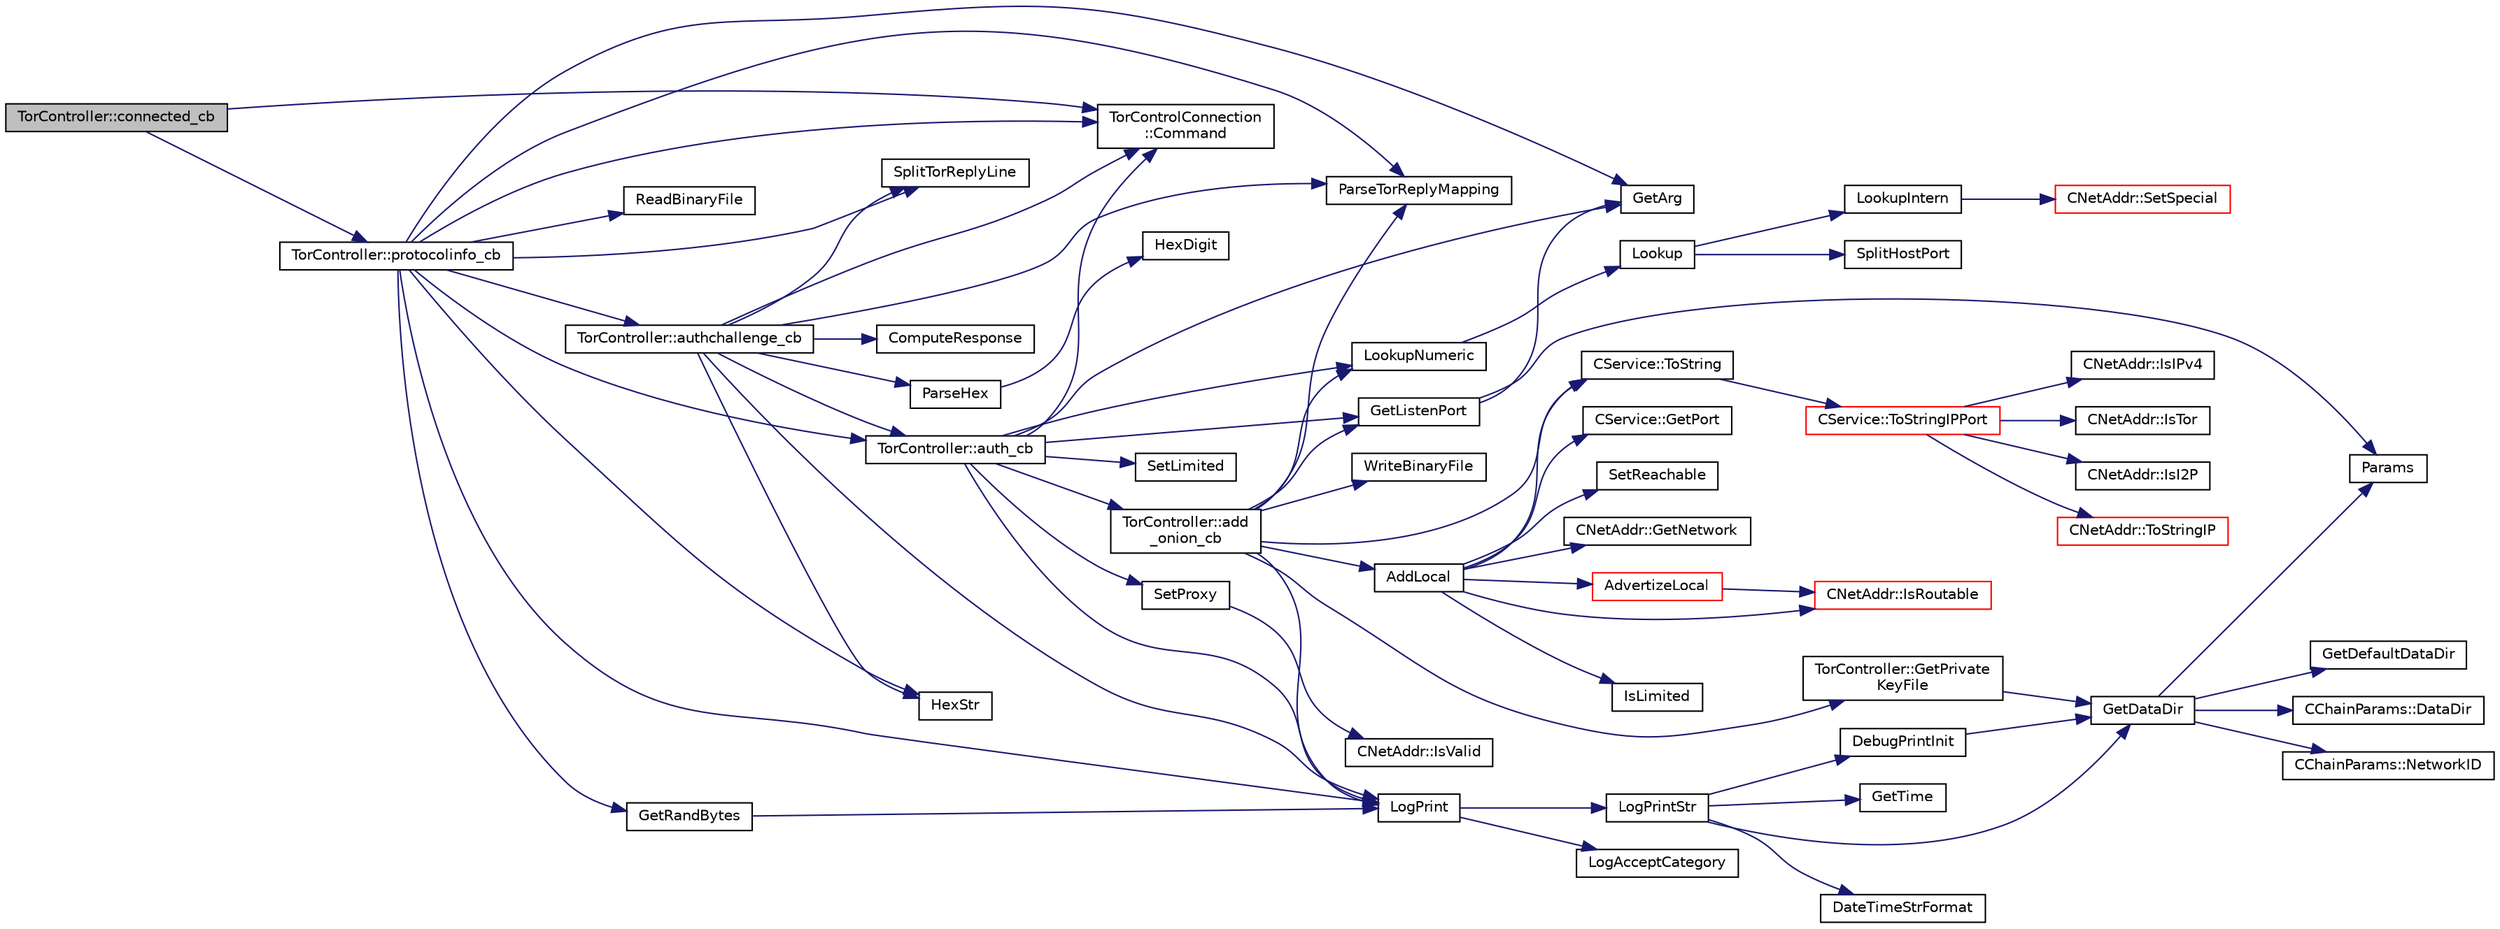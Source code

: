 digraph "TorController::connected_cb"
{
  edge [fontname="Helvetica",fontsize="10",labelfontname="Helvetica",labelfontsize="10"];
  node [fontname="Helvetica",fontsize="10",shape=record];
  rankdir="LR";
  Node285 [label="TorController::connected_cb",height=0.2,width=0.4,color="black", fillcolor="grey75", style="filled", fontcolor="black"];
  Node285 -> Node286 [color="midnightblue",fontsize="10",style="solid",fontname="Helvetica"];
  Node286 [label="TorControlConnection\l::Command",height=0.2,width=0.4,color="black", fillcolor="white", style="filled",URL="$df/dc6/class_tor_control_connection.html#a5d0292a1389bb0f78d15fe6c06a2baeb",tooltip="Send a command, register a handler for the reply. "];
  Node285 -> Node287 [color="midnightblue",fontsize="10",style="solid",fontname="Helvetica"];
  Node287 [label="TorController::protocolinfo_cb",height=0.2,width=0.4,color="black", fillcolor="white", style="filled",URL="$da/dd9/class_tor_controller.html#aee36fcd1cd60d7f4eb007d909894b1c3",tooltip="Callback for PROTOCOLINFO result. "];
  Node287 -> Node288 [color="midnightblue",fontsize="10",style="solid",fontname="Helvetica"];
  Node288 [label="SplitTorReplyLine",height=0.2,width=0.4,color="black", fillcolor="white", style="filled",URL="$dc/da2/torcontrol_8cpp.html#a450996d9fa7b80fb9dd650ce925e99b1"];
  Node287 -> Node289 [color="midnightblue",fontsize="10",style="solid",fontname="Helvetica"];
  Node289 [label="ParseTorReplyMapping",height=0.2,width=0.4,color="black", fillcolor="white", style="filled",URL="$dc/da2/torcontrol_8cpp.html#ab098931a630a840f4787a611b135d7cb",tooltip="Parse reply arguments in the form &#39;METHODS=COOKIE,SAFECOOKIE COOKIEFILE=\".../control_auth_cookie\"&#39;. "];
  Node287 -> Node290 [color="midnightblue",fontsize="10",style="solid",fontname="Helvetica"];
  Node290 [label="LogPrint",height=0.2,width=0.4,color="black", fillcolor="white", style="filled",URL="$d8/d3c/util_8h.html#aab1f837a2366f424bdc996fdf6352171"];
  Node290 -> Node291 [color="midnightblue",fontsize="10",style="solid",fontname="Helvetica"];
  Node291 [label="LogAcceptCategory",height=0.2,width=0.4,color="black", fillcolor="white", style="filled",URL="$d8/d3c/util_8h.html#a343d2a13efe00125f78d25dafb0a8d98"];
  Node290 -> Node292 [color="midnightblue",fontsize="10",style="solid",fontname="Helvetica"];
  Node292 [label="LogPrintStr",height=0.2,width=0.4,color="black", fillcolor="white", style="filled",URL="$d8/d3c/util_8h.html#afd4c3002b2797c0560adddb6af3ca1da"];
  Node292 -> Node293 [color="midnightblue",fontsize="10",style="solid",fontname="Helvetica"];
  Node293 [label="DebugPrintInit",height=0.2,width=0.4,color="black", fillcolor="white", style="filled",URL="$df/d2d/util_8cpp.html#a751ff5f21d880737811136b5e0bcea12"];
  Node293 -> Node294 [color="midnightblue",fontsize="10",style="solid",fontname="Helvetica"];
  Node294 [label="GetDataDir",height=0.2,width=0.4,color="black", fillcolor="white", style="filled",URL="$df/d2d/util_8cpp.html#ab83866a054745d4b30a3948a1b44beba"];
  Node294 -> Node295 [color="midnightblue",fontsize="10",style="solid",fontname="Helvetica"];
  Node295 [label="Params",height=0.2,width=0.4,color="black", fillcolor="white", style="filled",URL="$df/dbf/chainparams_8cpp.html#ace5c5b706d71a324a417dd2db394fd4a",tooltip="Return the currently selected parameters. "];
  Node294 -> Node296 [color="midnightblue",fontsize="10",style="solid",fontname="Helvetica"];
  Node296 [label="CChainParams::NetworkID",height=0.2,width=0.4,color="black", fillcolor="white", style="filled",URL="$d1/d4f/class_c_chain_params.html#a90dc493ec0c0325c98c3ac06eb99862b"];
  Node294 -> Node297 [color="midnightblue",fontsize="10",style="solid",fontname="Helvetica"];
  Node297 [label="GetDefaultDataDir",height=0.2,width=0.4,color="black", fillcolor="white", style="filled",URL="$df/d2d/util_8cpp.html#ab272995de020a3bcbf743be630e485c6"];
  Node294 -> Node298 [color="midnightblue",fontsize="10",style="solid",fontname="Helvetica"];
  Node298 [label="CChainParams::DataDir",height=0.2,width=0.4,color="black", fillcolor="white", style="filled",URL="$d1/d4f/class_c_chain_params.html#a959488b5d8e6fe62857940b831d73a78"];
  Node292 -> Node294 [color="midnightblue",fontsize="10",style="solid",fontname="Helvetica"];
  Node292 -> Node299 [color="midnightblue",fontsize="10",style="solid",fontname="Helvetica"];
  Node299 [label="DateTimeStrFormat",height=0.2,width=0.4,color="black", fillcolor="white", style="filled",URL="$df/d2d/util_8cpp.html#a749bc6776c8ec72d7c5e4dea56aee415"];
  Node292 -> Node300 [color="midnightblue",fontsize="10",style="solid",fontname="Helvetica"];
  Node300 [label="GetTime",height=0.2,width=0.4,color="black", fillcolor="white", style="filled",URL="$df/d2d/util_8cpp.html#a46fac5fba8ba905b5f9acb364f5d8c6f"];
  Node287 -> Node301 [color="midnightblue",fontsize="10",style="solid",fontname="Helvetica"];
  Node301 [label="GetArg",height=0.2,width=0.4,color="black", fillcolor="white", style="filled",URL="$df/d2d/util_8cpp.html#a24f685720bf40370e5bd2a192ad50cd8",tooltip="Return string argument or default value. "];
  Node287 -> Node286 [color="midnightblue",fontsize="10",style="solid",fontname="Helvetica"];
  Node287 -> Node302 [color="midnightblue",fontsize="10",style="solid",fontname="Helvetica"];
  Node302 [label="TorController::auth_cb",height=0.2,width=0.4,color="black", fillcolor="white", style="filled",URL="$da/dd9/class_tor_controller.html#ae36bc33cb3088384517c68f71e9944ce",tooltip="Callback for AUTHENTICATE result. "];
  Node302 -> Node290 [color="midnightblue",fontsize="10",style="solid",fontname="Helvetica"];
  Node302 -> Node301 [color="midnightblue",fontsize="10",style="solid",fontname="Helvetica"];
  Node302 -> Node303 [color="midnightblue",fontsize="10",style="solid",fontname="Helvetica"];
  Node303 [label="LookupNumeric",height=0.2,width=0.4,color="black", fillcolor="white", style="filled",URL="$d0/d0e/netbase_8cpp.html#aca44bd756958aa16d8d8703e4c90c936"];
  Node303 -> Node304 [color="midnightblue",fontsize="10",style="solid",fontname="Helvetica"];
  Node304 [label="Lookup",height=0.2,width=0.4,color="black", fillcolor="white", style="filled",URL="$d0/d0e/netbase_8cpp.html#a56a2f4bcb9fb77b5efe358f804f642cc"];
  Node304 -> Node305 [color="midnightblue",fontsize="10",style="solid",fontname="Helvetica"];
  Node305 [label="SplitHostPort",height=0.2,width=0.4,color="black", fillcolor="white", style="filled",URL="$d0/d0e/netbase_8cpp.html#a1b1ce2ba1ffe40785e65ec3ad5a20e79"];
  Node304 -> Node306 [color="midnightblue",fontsize="10",style="solid",fontname="Helvetica"];
  Node306 [label="LookupIntern",height=0.2,width=0.4,color="black", fillcolor="white", style="filled",URL="$d0/d0e/netbase_8cpp.html#a9fee8268e1061be54e4826caf0258f9d"];
  Node306 -> Node307 [color="midnightblue",fontsize="10",style="solid",fontname="Helvetica"];
  Node307 [label="CNetAddr::SetSpecial",height=0.2,width=0.4,color="red", fillcolor="white", style="filled",URL="$d3/dc3/class_c_net_addr.html#aa3e44dfd064d9d8da1cb48cdcb7dd231"];
  Node302 -> Node312 [color="midnightblue",fontsize="10",style="solid",fontname="Helvetica"];
  Node312 [label="SetProxy",height=0.2,width=0.4,color="black", fillcolor="white", style="filled",URL="$d0/d0e/netbase_8cpp.html#a3ccc60f085d827551f6049786124dad0"];
  Node312 -> Node313 [color="midnightblue",fontsize="10",style="solid",fontname="Helvetica"];
  Node313 [label="CNetAddr::IsValid",height=0.2,width=0.4,color="black", fillcolor="white", style="filled",URL="$d3/dc3/class_c_net_addr.html#a6fe20b8da9701ca5dc2af078e2e8ac25"];
  Node302 -> Node314 [color="midnightblue",fontsize="10",style="solid",fontname="Helvetica"];
  Node314 [label="SetLimited",height=0.2,width=0.4,color="black", fillcolor="white", style="filled",URL="$dd/d84/net_8cpp.html#a2f6d62a9d456bf38003df3815b707f46",tooltip="Make a particular network entirely off-limits (no automatic connects to it) "];
  Node302 -> Node286 [color="midnightblue",fontsize="10",style="solid",fontname="Helvetica"];
  Node302 -> Node315 [color="midnightblue",fontsize="10",style="solid",fontname="Helvetica"];
  Node315 [label="GetListenPort",height=0.2,width=0.4,color="black", fillcolor="white", style="filled",URL="$dd/d84/net_8cpp.html#af6d341a24d761a509fca026458cf2f72"];
  Node315 -> Node301 [color="midnightblue",fontsize="10",style="solid",fontname="Helvetica"];
  Node315 -> Node295 [color="midnightblue",fontsize="10",style="solid",fontname="Helvetica"];
  Node302 -> Node316 [color="midnightblue",fontsize="10",style="solid",fontname="Helvetica"];
  Node316 [label="TorController::add\l_onion_cb",height=0.2,width=0.4,color="black", fillcolor="white", style="filled",URL="$da/dd9/class_tor_controller.html#a78b762c14a006b2f509261a95963ff67",tooltip="Callback for ADD_ONION result. "];
  Node316 -> Node290 [color="midnightblue",fontsize="10",style="solid",fontname="Helvetica"];
  Node316 -> Node289 [color="midnightblue",fontsize="10",style="solid",fontname="Helvetica"];
  Node316 -> Node303 [color="midnightblue",fontsize="10",style="solid",fontname="Helvetica"];
  Node316 -> Node315 [color="midnightblue",fontsize="10",style="solid",fontname="Helvetica"];
  Node316 -> Node317 [color="midnightblue",fontsize="10",style="solid",fontname="Helvetica"];
  Node317 [label="CService::ToString",height=0.2,width=0.4,color="black", fillcolor="white", style="filled",URL="$d3/dcc/class_c_service.html#a225473158bc07c87a6a862160d73cfea"];
  Node317 -> Node318 [color="midnightblue",fontsize="10",style="solid",fontname="Helvetica"];
  Node318 [label="CService::ToStringIPPort",height=0.2,width=0.4,color="red", fillcolor="white", style="filled",URL="$d3/dcc/class_c_service.html#a224204c838b12eeb49ca7eabe6f75004"];
  Node318 -> Node319 [color="midnightblue",fontsize="10",style="solid",fontname="Helvetica"];
  Node319 [label="CNetAddr::IsIPv4",height=0.2,width=0.4,color="black", fillcolor="white", style="filled",URL="$d3/dc3/class_c_net_addr.html#a7021b79e9a33c342b68db09dbb6c2293"];
  Node318 -> Node320 [color="midnightblue",fontsize="10",style="solid",fontname="Helvetica"];
  Node320 [label="CNetAddr::IsTor",height=0.2,width=0.4,color="black", fillcolor="white", style="filled",URL="$d3/dc3/class_c_net_addr.html#a4db37b4997ff3b8c57959f2aa915a9a3"];
  Node318 -> Node321 [color="midnightblue",fontsize="10",style="solid",fontname="Helvetica"];
  Node321 [label="CNetAddr::IsI2P",height=0.2,width=0.4,color="black", fillcolor="white", style="filled",URL="$d3/dc3/class_c_net_addr.html#afc07b09ccfd8406c5aa30ce009727eab"];
  Node318 -> Node322 [color="midnightblue",fontsize="10",style="solid",fontname="Helvetica"];
  Node322 [label="CNetAddr::ToStringIP",height=0.2,width=0.4,color="red", fillcolor="white", style="filled",URL="$d3/dc3/class_c_net_addr.html#a0c8d9b5ed3824546ff4dccca3b28b073"];
  Node316 -> Node329 [color="midnightblue",fontsize="10",style="solid",fontname="Helvetica"];
  Node329 [label="WriteBinaryFile",height=0.2,width=0.4,color="black", fillcolor="white", style="filled",URL="$dc/da2/torcontrol_8cpp.html#ae2cf864ba3770a65bc76b55c5dd244d8",tooltip="Write contents of std::string to a file. "];
  Node316 -> Node330 [color="midnightblue",fontsize="10",style="solid",fontname="Helvetica"];
  Node330 [label="TorController::GetPrivate\lKeyFile",height=0.2,width=0.4,color="black", fillcolor="white", style="filled",URL="$da/dd9/class_tor_controller.html#a524481ece961670f745dbbfb4d9d5a33",tooltip="Get name fo file to store private key in. "];
  Node330 -> Node294 [color="midnightblue",fontsize="10",style="solid",fontname="Helvetica"];
  Node316 -> Node331 [color="midnightblue",fontsize="10",style="solid",fontname="Helvetica"];
  Node331 [label="AddLocal",height=0.2,width=0.4,color="black", fillcolor="white", style="filled",URL="$dd/d84/net_8cpp.html#abb92a02eecc581e8927c8a6e31968645"];
  Node331 -> Node332 [color="midnightblue",fontsize="10",style="solid",fontname="Helvetica"];
  Node332 [label="CNetAddr::IsRoutable",height=0.2,width=0.4,color="red", fillcolor="white", style="filled",URL="$d3/dc3/class_c_net_addr.html#a4e3b2fea2a6151c76684b3812df4a5c3"];
  Node331 -> Node334 [color="midnightblue",fontsize="10",style="solid",fontname="Helvetica"];
  Node334 [label="IsLimited",height=0.2,width=0.4,color="black", fillcolor="white", style="filled",URL="$dd/d84/net_8cpp.html#a96eb2fba6d80870802ac787b6ada4beb"];
  Node331 -> Node317 [color="midnightblue",fontsize="10",style="solid",fontname="Helvetica"];
  Node331 -> Node335 [color="midnightblue",fontsize="10",style="solid",fontname="Helvetica"];
  Node335 [label="CService::GetPort",height=0.2,width=0.4,color="black", fillcolor="white", style="filled",URL="$d3/dcc/class_c_service.html#a71caa0d6aa6ab12758bde8b6a6bcfd2a"];
  Node331 -> Node336 [color="midnightblue",fontsize="10",style="solid",fontname="Helvetica"];
  Node336 [label="SetReachable",height=0.2,width=0.4,color="black", fillcolor="white", style="filled",URL="$dd/d84/net_8cpp.html#a89098b55df7d627a7a3c7f367cae24e6"];
  Node331 -> Node337 [color="midnightblue",fontsize="10",style="solid",fontname="Helvetica"];
  Node337 [label="CNetAddr::GetNetwork",height=0.2,width=0.4,color="black", fillcolor="white", style="filled",URL="$d3/dc3/class_c_net_addr.html#ad0162f2629f552a65acf934e1629c1db"];
  Node331 -> Node338 [color="midnightblue",fontsize="10",style="solid",fontname="Helvetica"];
  Node338 [label="AdvertizeLocal",height=0.2,width=0.4,color="red", fillcolor="white", style="filled",URL="$dd/d84/net_8cpp.html#a11932bbb34fc72238e9069c6e5363108"];
  Node338 -> Node332 [color="midnightblue",fontsize="10",style="solid",fontname="Helvetica"];
  Node287 -> Node348 [color="midnightblue",fontsize="10",style="solid",fontname="Helvetica"];
  Node348 [label="ReadBinaryFile",height=0.2,width=0.4,color="black", fillcolor="white", style="filled",URL="$dc/da2/torcontrol_8cpp.html#aad1e3628302e6d0dc9dea3ca5772f713",tooltip="Read full contents of a file and return them in a std::string. "];
  Node287 -> Node347 [color="midnightblue",fontsize="10",style="solid",fontname="Helvetica"];
  Node347 [label="GetRandBytes",height=0.2,width=0.4,color="black", fillcolor="white", style="filled",URL="$df/d2d/util_8cpp.html#acf52c2aa8213c7b15e26594a2264ed8a"];
  Node347 -> Node290 [color="midnightblue",fontsize="10",style="solid",fontname="Helvetica"];
  Node287 -> Node349 [color="midnightblue",fontsize="10",style="solid",fontname="Helvetica"];
  Node349 [label="HexStr",height=0.2,width=0.4,color="black", fillcolor="white", style="filled",URL="$d8/d3c/util_8h.html#ace13a819ca4e98c22847d26b3b357e75"];
  Node287 -> Node350 [color="midnightblue",fontsize="10",style="solid",fontname="Helvetica"];
  Node350 [label="TorController::authchallenge_cb",height=0.2,width=0.4,color="black", fillcolor="white", style="filled",URL="$da/dd9/class_tor_controller.html#a86f1396b9f242183ffe777e0951eb997",tooltip="Callback for AUTHCHALLENGE result. "];
  Node350 -> Node290 [color="midnightblue",fontsize="10",style="solid",fontname="Helvetica"];
  Node350 -> Node288 [color="midnightblue",fontsize="10",style="solid",fontname="Helvetica"];
  Node350 -> Node289 [color="midnightblue",fontsize="10",style="solid",fontname="Helvetica"];
  Node350 -> Node351 [color="midnightblue",fontsize="10",style="solid",fontname="Helvetica"];
  Node351 [label="ParseHex",height=0.2,width=0.4,color="black", fillcolor="white", style="filled",URL="$df/d2d/util_8cpp.html#abea395175fbc4a788ed0f0a41710b8a7"];
  Node351 -> Node352 [color="midnightblue",fontsize="10",style="solid",fontname="Helvetica"];
  Node352 [label="HexDigit",height=0.2,width=0.4,color="black", fillcolor="white", style="filled",URL="$df/d2d/util_8cpp.html#aa59e8a8c5a39cb5041f93bb95dd02119"];
  Node350 -> Node349 [color="midnightblue",fontsize="10",style="solid",fontname="Helvetica"];
  Node350 -> Node353 [color="midnightblue",fontsize="10",style="solid",fontname="Helvetica"];
  Node353 [label="ComputeResponse",height=0.2,width=0.4,color="black", fillcolor="white", style="filled",URL="$dc/da2/torcontrol_8cpp.html#a3bec9f0fc81ce833a74f5066024c9ee8",tooltip="Compute Tor SAFECOOKIE response. "];
  Node350 -> Node286 [color="midnightblue",fontsize="10",style="solid",fontname="Helvetica"];
  Node350 -> Node302 [color="midnightblue",fontsize="10",style="solid",fontname="Helvetica"];
}
